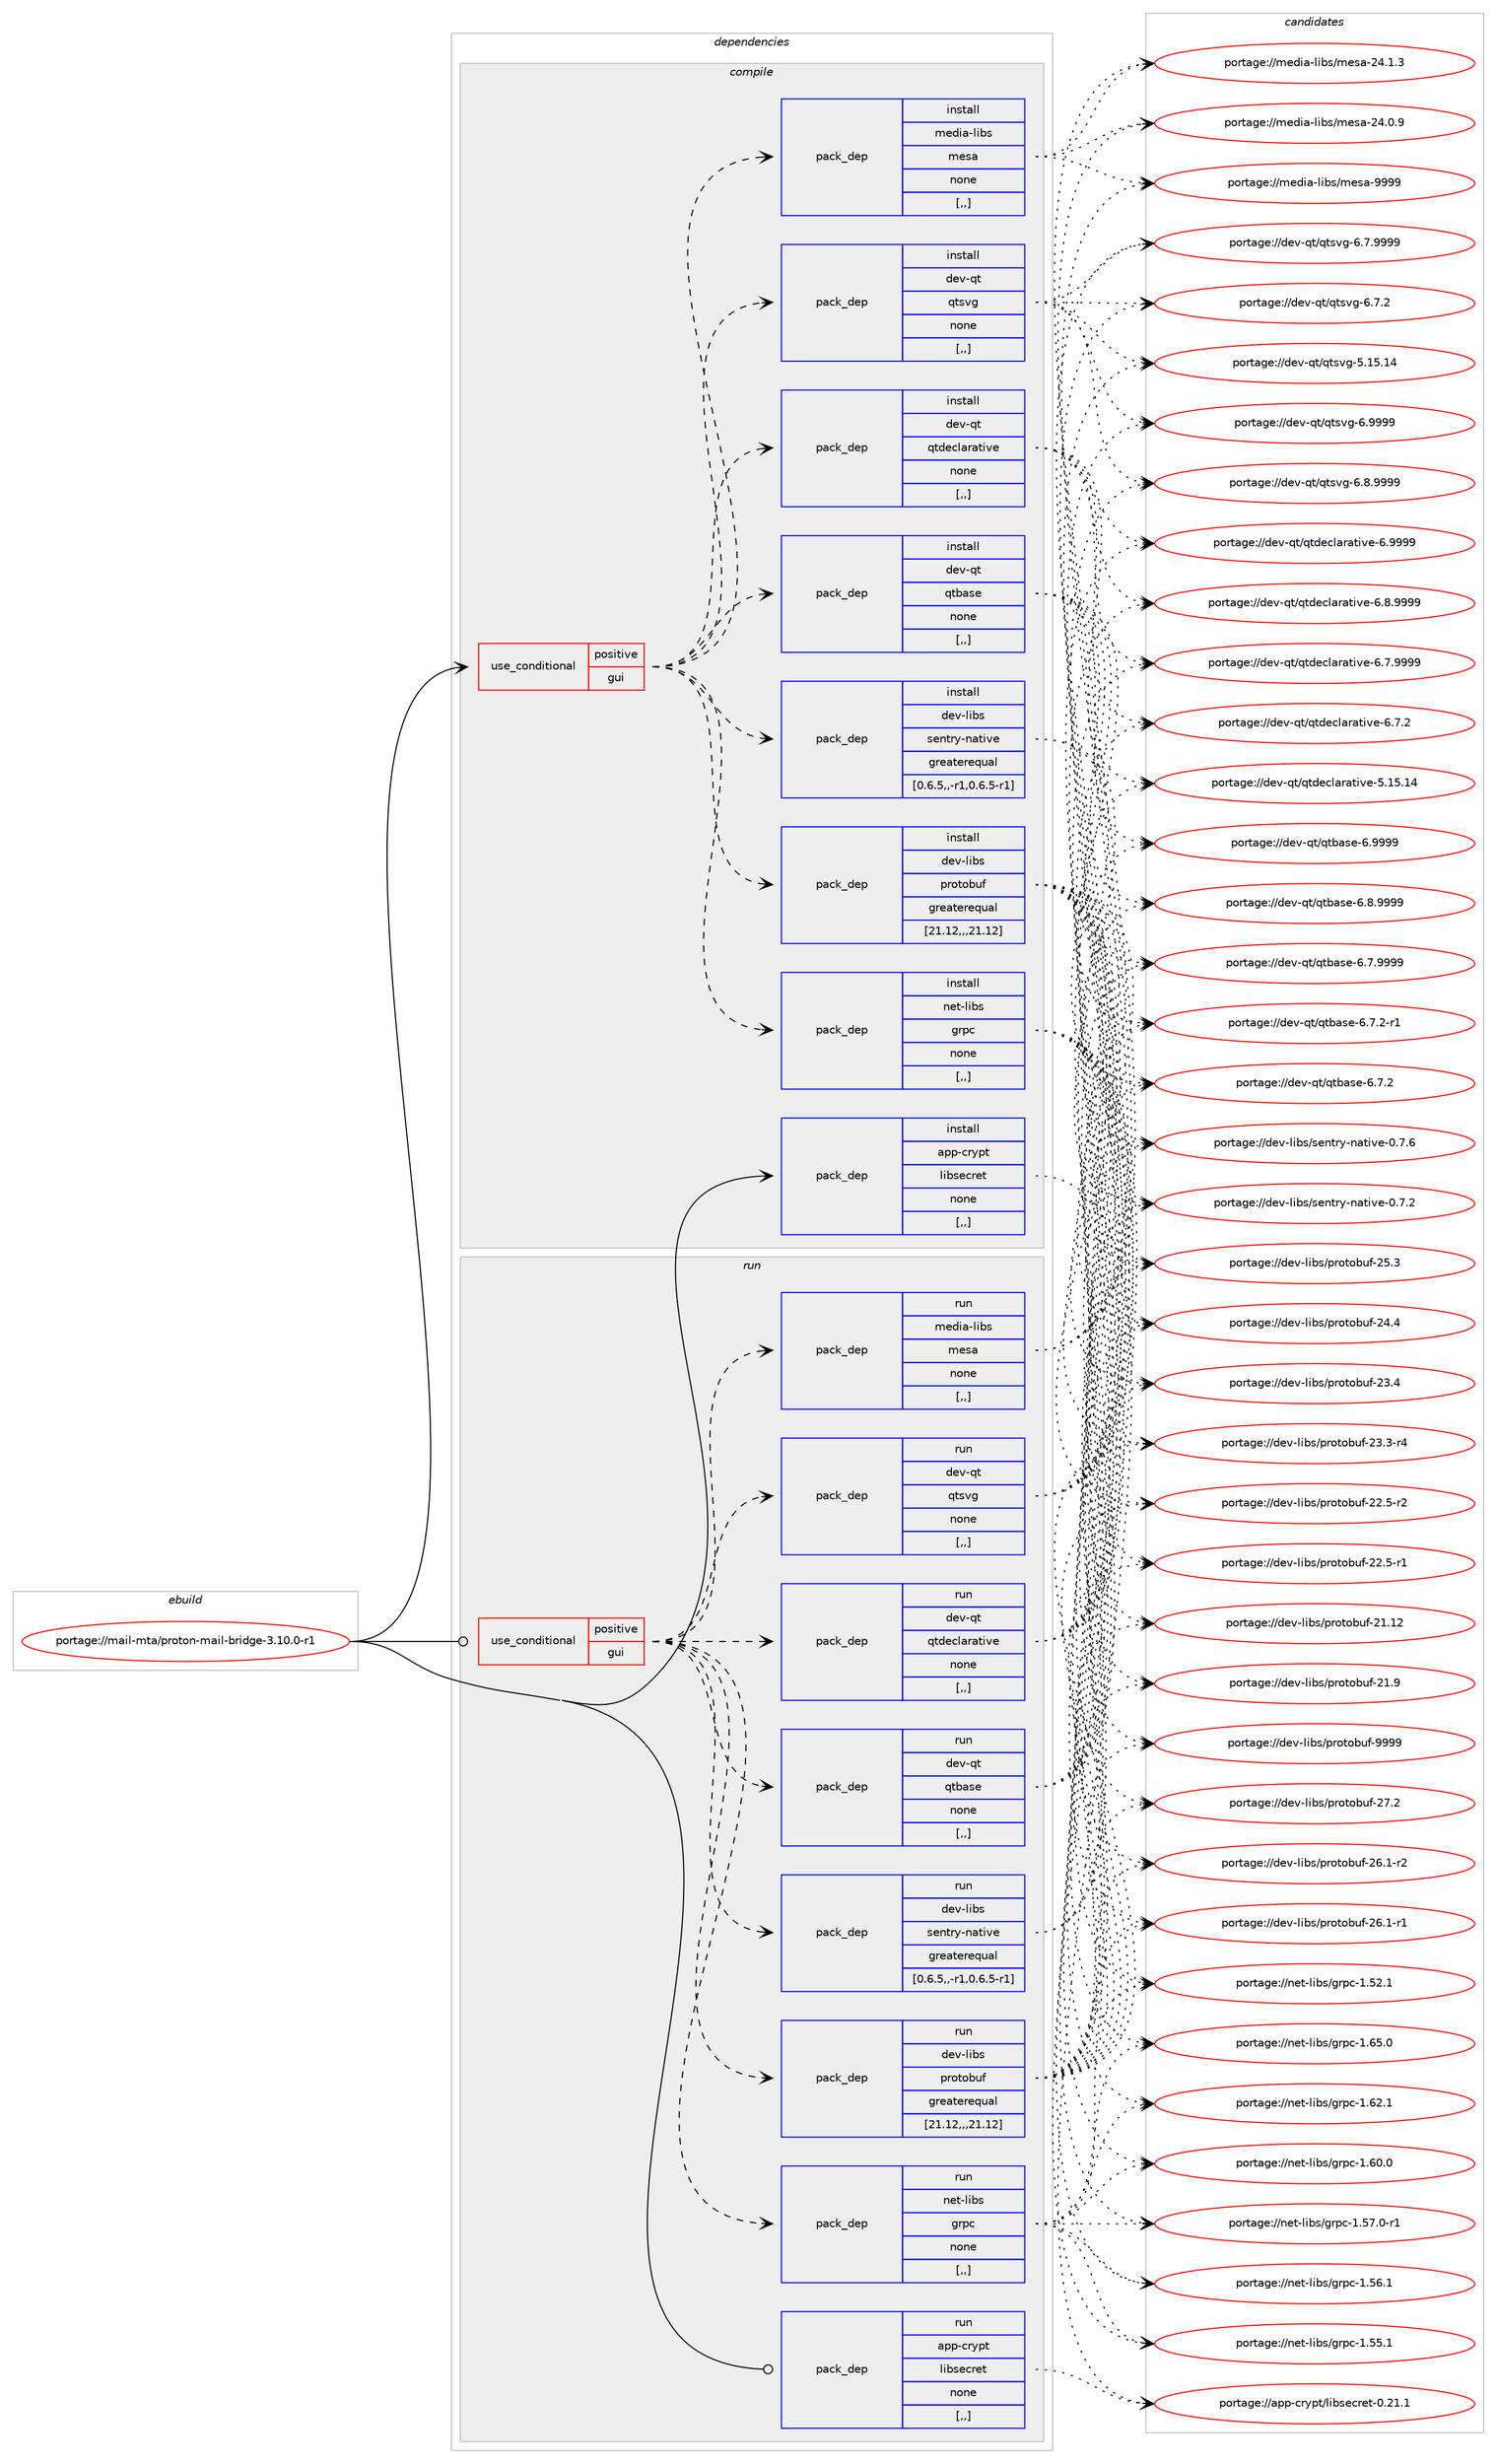 digraph prolog {

# *************
# Graph options
# *************

newrank=true;
concentrate=true;
compound=true;
graph [rankdir=LR,fontname=Helvetica,fontsize=10,ranksep=1.5];#, ranksep=2.5, nodesep=0.2];
edge  [arrowhead=vee];
node  [fontname=Helvetica,fontsize=10];

# **********
# The ebuild
# **********

subgraph cluster_leftcol {
color=gray;
label=<<i>ebuild</i>>;
id [label="portage://mail-mta/proton-mail-bridge-3.10.0-r1", color=red, width=4, href="../mail-mta/proton-mail-bridge-3.10.0-r1.svg"];
}

# ****************
# The dependencies
# ****************

subgraph cluster_midcol {
color=gray;
label=<<i>dependencies</i>>;
subgraph cluster_compile {
fillcolor="#eeeeee";
style=filled;
label=<<i>compile</i>>;
subgraph cond70689 {
dependency280983 [label=<<TABLE BORDER="0" CELLBORDER="1" CELLSPACING="0" CELLPADDING="4"><TR><TD ROWSPAN="3" CELLPADDING="10">use_conditional</TD></TR><TR><TD>positive</TD></TR><TR><TD>gui</TD></TR></TABLE>>, shape=none, color=red];
subgraph pack207961 {
dependency280984 [label=<<TABLE BORDER="0" CELLBORDER="1" CELLSPACING="0" CELLPADDING="4" WIDTH="220"><TR><TD ROWSPAN="6" CELLPADDING="30">pack_dep</TD></TR><TR><TD WIDTH="110">install</TD></TR><TR><TD>dev-libs</TD></TR><TR><TD>protobuf</TD></TR><TR><TD>greaterequal</TD></TR><TR><TD>[21.12,,,21.12]</TD></TR></TABLE>>, shape=none, color=blue];
}
dependency280983:e -> dependency280984:w [weight=20,style="dashed",arrowhead="vee"];
subgraph pack207962 {
dependency280985 [label=<<TABLE BORDER="0" CELLBORDER="1" CELLSPACING="0" CELLPADDING="4" WIDTH="220"><TR><TD ROWSPAN="6" CELLPADDING="30">pack_dep</TD></TR><TR><TD WIDTH="110">install</TD></TR><TR><TD>dev-libs</TD></TR><TR><TD>sentry-native</TD></TR><TR><TD>greaterequal</TD></TR><TR><TD>[0.6.5,,-r1,0.6.5-r1]</TD></TR></TABLE>>, shape=none, color=blue];
}
dependency280983:e -> dependency280985:w [weight=20,style="dashed",arrowhead="vee"];
subgraph pack207963 {
dependency280986 [label=<<TABLE BORDER="0" CELLBORDER="1" CELLSPACING="0" CELLPADDING="4" WIDTH="220"><TR><TD ROWSPAN="6" CELLPADDING="30">pack_dep</TD></TR><TR><TD WIDTH="110">install</TD></TR><TR><TD>dev-qt</TD></TR><TR><TD>qtbase</TD></TR><TR><TD>none</TD></TR><TR><TD>[,,]</TD></TR></TABLE>>, shape=none, color=blue];
}
dependency280983:e -> dependency280986:w [weight=20,style="dashed",arrowhead="vee"];
subgraph pack207964 {
dependency280987 [label=<<TABLE BORDER="0" CELLBORDER="1" CELLSPACING="0" CELLPADDING="4" WIDTH="220"><TR><TD ROWSPAN="6" CELLPADDING="30">pack_dep</TD></TR><TR><TD WIDTH="110">install</TD></TR><TR><TD>dev-qt</TD></TR><TR><TD>qtdeclarative</TD></TR><TR><TD>none</TD></TR><TR><TD>[,,]</TD></TR></TABLE>>, shape=none, color=blue];
}
dependency280983:e -> dependency280987:w [weight=20,style="dashed",arrowhead="vee"];
subgraph pack207965 {
dependency280988 [label=<<TABLE BORDER="0" CELLBORDER="1" CELLSPACING="0" CELLPADDING="4" WIDTH="220"><TR><TD ROWSPAN="6" CELLPADDING="30">pack_dep</TD></TR><TR><TD WIDTH="110">install</TD></TR><TR><TD>dev-qt</TD></TR><TR><TD>qtsvg</TD></TR><TR><TD>none</TD></TR><TR><TD>[,,]</TD></TR></TABLE>>, shape=none, color=blue];
}
dependency280983:e -> dependency280988:w [weight=20,style="dashed",arrowhead="vee"];
subgraph pack207966 {
dependency280989 [label=<<TABLE BORDER="0" CELLBORDER="1" CELLSPACING="0" CELLPADDING="4" WIDTH="220"><TR><TD ROWSPAN="6" CELLPADDING="30">pack_dep</TD></TR><TR><TD WIDTH="110">install</TD></TR><TR><TD>media-libs</TD></TR><TR><TD>mesa</TD></TR><TR><TD>none</TD></TR><TR><TD>[,,]</TD></TR></TABLE>>, shape=none, color=blue];
}
dependency280983:e -> dependency280989:w [weight=20,style="dashed",arrowhead="vee"];
subgraph pack207967 {
dependency280990 [label=<<TABLE BORDER="0" CELLBORDER="1" CELLSPACING="0" CELLPADDING="4" WIDTH="220"><TR><TD ROWSPAN="6" CELLPADDING="30">pack_dep</TD></TR><TR><TD WIDTH="110">install</TD></TR><TR><TD>net-libs</TD></TR><TR><TD>grpc</TD></TR><TR><TD>none</TD></TR><TR><TD>[,,]</TD></TR></TABLE>>, shape=none, color=blue];
}
dependency280983:e -> dependency280990:w [weight=20,style="dashed",arrowhead="vee"];
}
id:e -> dependency280983:w [weight=20,style="solid",arrowhead="vee"];
subgraph pack207968 {
dependency280991 [label=<<TABLE BORDER="0" CELLBORDER="1" CELLSPACING="0" CELLPADDING="4" WIDTH="220"><TR><TD ROWSPAN="6" CELLPADDING="30">pack_dep</TD></TR><TR><TD WIDTH="110">install</TD></TR><TR><TD>app-crypt</TD></TR><TR><TD>libsecret</TD></TR><TR><TD>none</TD></TR><TR><TD>[,,]</TD></TR></TABLE>>, shape=none, color=blue];
}
id:e -> dependency280991:w [weight=20,style="solid",arrowhead="vee"];
}
subgraph cluster_compileandrun {
fillcolor="#eeeeee";
style=filled;
label=<<i>compile and run</i>>;
}
subgraph cluster_run {
fillcolor="#eeeeee";
style=filled;
label=<<i>run</i>>;
subgraph cond70690 {
dependency280992 [label=<<TABLE BORDER="0" CELLBORDER="1" CELLSPACING="0" CELLPADDING="4"><TR><TD ROWSPAN="3" CELLPADDING="10">use_conditional</TD></TR><TR><TD>positive</TD></TR><TR><TD>gui</TD></TR></TABLE>>, shape=none, color=red];
subgraph pack207969 {
dependency280993 [label=<<TABLE BORDER="0" CELLBORDER="1" CELLSPACING="0" CELLPADDING="4" WIDTH="220"><TR><TD ROWSPAN="6" CELLPADDING="30">pack_dep</TD></TR><TR><TD WIDTH="110">run</TD></TR><TR><TD>dev-libs</TD></TR><TR><TD>protobuf</TD></TR><TR><TD>greaterequal</TD></TR><TR><TD>[21.12,,,21.12]</TD></TR></TABLE>>, shape=none, color=blue];
}
dependency280992:e -> dependency280993:w [weight=20,style="dashed",arrowhead="vee"];
subgraph pack207970 {
dependency280994 [label=<<TABLE BORDER="0" CELLBORDER="1" CELLSPACING="0" CELLPADDING="4" WIDTH="220"><TR><TD ROWSPAN="6" CELLPADDING="30">pack_dep</TD></TR><TR><TD WIDTH="110">run</TD></TR><TR><TD>dev-libs</TD></TR><TR><TD>sentry-native</TD></TR><TR><TD>greaterequal</TD></TR><TR><TD>[0.6.5,,-r1,0.6.5-r1]</TD></TR></TABLE>>, shape=none, color=blue];
}
dependency280992:e -> dependency280994:w [weight=20,style="dashed",arrowhead="vee"];
subgraph pack207971 {
dependency280995 [label=<<TABLE BORDER="0" CELLBORDER="1" CELLSPACING="0" CELLPADDING="4" WIDTH="220"><TR><TD ROWSPAN="6" CELLPADDING="30">pack_dep</TD></TR><TR><TD WIDTH="110">run</TD></TR><TR><TD>dev-qt</TD></TR><TR><TD>qtbase</TD></TR><TR><TD>none</TD></TR><TR><TD>[,,]</TD></TR></TABLE>>, shape=none, color=blue];
}
dependency280992:e -> dependency280995:w [weight=20,style="dashed",arrowhead="vee"];
subgraph pack207972 {
dependency280996 [label=<<TABLE BORDER="0" CELLBORDER="1" CELLSPACING="0" CELLPADDING="4" WIDTH="220"><TR><TD ROWSPAN="6" CELLPADDING="30">pack_dep</TD></TR><TR><TD WIDTH="110">run</TD></TR><TR><TD>dev-qt</TD></TR><TR><TD>qtdeclarative</TD></TR><TR><TD>none</TD></TR><TR><TD>[,,]</TD></TR></TABLE>>, shape=none, color=blue];
}
dependency280992:e -> dependency280996:w [weight=20,style="dashed",arrowhead="vee"];
subgraph pack207973 {
dependency280997 [label=<<TABLE BORDER="0" CELLBORDER="1" CELLSPACING="0" CELLPADDING="4" WIDTH="220"><TR><TD ROWSPAN="6" CELLPADDING="30">pack_dep</TD></TR><TR><TD WIDTH="110">run</TD></TR><TR><TD>dev-qt</TD></TR><TR><TD>qtsvg</TD></TR><TR><TD>none</TD></TR><TR><TD>[,,]</TD></TR></TABLE>>, shape=none, color=blue];
}
dependency280992:e -> dependency280997:w [weight=20,style="dashed",arrowhead="vee"];
subgraph pack207974 {
dependency280998 [label=<<TABLE BORDER="0" CELLBORDER="1" CELLSPACING="0" CELLPADDING="4" WIDTH="220"><TR><TD ROWSPAN="6" CELLPADDING="30">pack_dep</TD></TR><TR><TD WIDTH="110">run</TD></TR><TR><TD>media-libs</TD></TR><TR><TD>mesa</TD></TR><TR><TD>none</TD></TR><TR><TD>[,,]</TD></TR></TABLE>>, shape=none, color=blue];
}
dependency280992:e -> dependency280998:w [weight=20,style="dashed",arrowhead="vee"];
subgraph pack207975 {
dependency280999 [label=<<TABLE BORDER="0" CELLBORDER="1" CELLSPACING="0" CELLPADDING="4" WIDTH="220"><TR><TD ROWSPAN="6" CELLPADDING="30">pack_dep</TD></TR><TR><TD WIDTH="110">run</TD></TR><TR><TD>net-libs</TD></TR><TR><TD>grpc</TD></TR><TR><TD>none</TD></TR><TR><TD>[,,]</TD></TR></TABLE>>, shape=none, color=blue];
}
dependency280992:e -> dependency280999:w [weight=20,style="dashed",arrowhead="vee"];
}
id:e -> dependency280992:w [weight=20,style="solid",arrowhead="odot"];
subgraph pack207976 {
dependency281000 [label=<<TABLE BORDER="0" CELLBORDER="1" CELLSPACING="0" CELLPADDING="4" WIDTH="220"><TR><TD ROWSPAN="6" CELLPADDING="30">pack_dep</TD></TR><TR><TD WIDTH="110">run</TD></TR><TR><TD>app-crypt</TD></TR><TR><TD>libsecret</TD></TR><TR><TD>none</TD></TR><TR><TD>[,,]</TD></TR></TABLE>>, shape=none, color=blue];
}
id:e -> dependency281000:w [weight=20,style="solid",arrowhead="odot"];
}
}

# **************
# The candidates
# **************

subgraph cluster_choices {
rank=same;
color=gray;
label=<<i>candidates</i>>;

subgraph choice207961 {
color=black;
nodesep=1;
choice100101118451081059811547112114111116111981171024557575757 [label="portage://dev-libs/protobuf-9999", color=red, width=4,href="../dev-libs/protobuf-9999.svg"];
choice100101118451081059811547112114111116111981171024550554650 [label="portage://dev-libs/protobuf-27.2", color=red, width=4,href="../dev-libs/protobuf-27.2.svg"];
choice1001011184510810598115471121141111161119811710245505446494511450 [label="portage://dev-libs/protobuf-26.1-r2", color=red, width=4,href="../dev-libs/protobuf-26.1-r2.svg"];
choice1001011184510810598115471121141111161119811710245505446494511449 [label="portage://dev-libs/protobuf-26.1-r1", color=red, width=4,href="../dev-libs/protobuf-26.1-r1.svg"];
choice100101118451081059811547112114111116111981171024550534651 [label="portage://dev-libs/protobuf-25.3", color=red, width=4,href="../dev-libs/protobuf-25.3.svg"];
choice100101118451081059811547112114111116111981171024550524652 [label="portage://dev-libs/protobuf-24.4", color=red, width=4,href="../dev-libs/protobuf-24.4.svg"];
choice100101118451081059811547112114111116111981171024550514652 [label="portage://dev-libs/protobuf-23.4", color=red, width=4,href="../dev-libs/protobuf-23.4.svg"];
choice1001011184510810598115471121141111161119811710245505146514511452 [label="portage://dev-libs/protobuf-23.3-r4", color=red, width=4,href="../dev-libs/protobuf-23.3-r4.svg"];
choice1001011184510810598115471121141111161119811710245505046534511450 [label="portage://dev-libs/protobuf-22.5-r2", color=red, width=4,href="../dev-libs/protobuf-22.5-r2.svg"];
choice1001011184510810598115471121141111161119811710245505046534511449 [label="portage://dev-libs/protobuf-22.5-r1", color=red, width=4,href="../dev-libs/protobuf-22.5-r1.svg"];
choice10010111845108105981154711211411111611198117102455049464950 [label="portage://dev-libs/protobuf-21.12", color=red, width=4,href="../dev-libs/protobuf-21.12.svg"];
choice100101118451081059811547112114111116111981171024550494657 [label="portage://dev-libs/protobuf-21.9", color=red, width=4,href="../dev-libs/protobuf-21.9.svg"];
dependency280984:e -> choice100101118451081059811547112114111116111981171024557575757:w [style=dotted,weight="100"];
dependency280984:e -> choice100101118451081059811547112114111116111981171024550554650:w [style=dotted,weight="100"];
dependency280984:e -> choice1001011184510810598115471121141111161119811710245505446494511450:w [style=dotted,weight="100"];
dependency280984:e -> choice1001011184510810598115471121141111161119811710245505446494511449:w [style=dotted,weight="100"];
dependency280984:e -> choice100101118451081059811547112114111116111981171024550534651:w [style=dotted,weight="100"];
dependency280984:e -> choice100101118451081059811547112114111116111981171024550524652:w [style=dotted,weight="100"];
dependency280984:e -> choice100101118451081059811547112114111116111981171024550514652:w [style=dotted,weight="100"];
dependency280984:e -> choice1001011184510810598115471121141111161119811710245505146514511452:w [style=dotted,weight="100"];
dependency280984:e -> choice1001011184510810598115471121141111161119811710245505046534511450:w [style=dotted,weight="100"];
dependency280984:e -> choice1001011184510810598115471121141111161119811710245505046534511449:w [style=dotted,weight="100"];
dependency280984:e -> choice10010111845108105981154711211411111611198117102455049464950:w [style=dotted,weight="100"];
dependency280984:e -> choice100101118451081059811547112114111116111981171024550494657:w [style=dotted,weight="100"];
}
subgraph choice207962 {
color=black;
nodesep=1;
choice1001011184510810598115471151011101161141214511097116105118101454846554654 [label="portage://dev-libs/sentry-native-0.7.6", color=red, width=4,href="../dev-libs/sentry-native-0.7.6.svg"];
choice1001011184510810598115471151011101161141214511097116105118101454846554650 [label="portage://dev-libs/sentry-native-0.7.2", color=red, width=4,href="../dev-libs/sentry-native-0.7.2.svg"];
dependency280985:e -> choice1001011184510810598115471151011101161141214511097116105118101454846554654:w [style=dotted,weight="100"];
dependency280985:e -> choice1001011184510810598115471151011101161141214511097116105118101454846554650:w [style=dotted,weight="100"];
}
subgraph choice207963 {
color=black;
nodesep=1;
choice1001011184511311647113116989711510145544657575757 [label="portage://dev-qt/qtbase-6.9999", color=red, width=4,href="../dev-qt/qtbase-6.9999.svg"];
choice10010111845113116471131169897115101455446564657575757 [label="portage://dev-qt/qtbase-6.8.9999", color=red, width=4,href="../dev-qt/qtbase-6.8.9999.svg"];
choice10010111845113116471131169897115101455446554657575757 [label="portage://dev-qt/qtbase-6.7.9999", color=red, width=4,href="../dev-qt/qtbase-6.7.9999.svg"];
choice100101118451131164711311698971151014554465546504511449 [label="portage://dev-qt/qtbase-6.7.2-r1", color=red, width=4,href="../dev-qt/qtbase-6.7.2-r1.svg"];
choice10010111845113116471131169897115101455446554650 [label="portage://dev-qt/qtbase-6.7.2", color=red, width=4,href="../dev-qt/qtbase-6.7.2.svg"];
dependency280986:e -> choice1001011184511311647113116989711510145544657575757:w [style=dotted,weight="100"];
dependency280986:e -> choice10010111845113116471131169897115101455446564657575757:w [style=dotted,weight="100"];
dependency280986:e -> choice10010111845113116471131169897115101455446554657575757:w [style=dotted,weight="100"];
dependency280986:e -> choice100101118451131164711311698971151014554465546504511449:w [style=dotted,weight="100"];
dependency280986:e -> choice10010111845113116471131169897115101455446554650:w [style=dotted,weight="100"];
}
subgraph choice207964 {
color=black;
nodesep=1;
choice100101118451131164711311610010199108971149711610511810145544657575757 [label="portage://dev-qt/qtdeclarative-6.9999", color=red, width=4,href="../dev-qt/qtdeclarative-6.9999.svg"];
choice1001011184511311647113116100101991089711497116105118101455446564657575757 [label="portage://dev-qt/qtdeclarative-6.8.9999", color=red, width=4,href="../dev-qt/qtdeclarative-6.8.9999.svg"];
choice1001011184511311647113116100101991089711497116105118101455446554657575757 [label="portage://dev-qt/qtdeclarative-6.7.9999", color=red, width=4,href="../dev-qt/qtdeclarative-6.7.9999.svg"];
choice1001011184511311647113116100101991089711497116105118101455446554650 [label="portage://dev-qt/qtdeclarative-6.7.2", color=red, width=4,href="../dev-qt/qtdeclarative-6.7.2.svg"];
choice10010111845113116471131161001019910897114971161051181014553464953464952 [label="portage://dev-qt/qtdeclarative-5.15.14", color=red, width=4,href="../dev-qt/qtdeclarative-5.15.14.svg"];
dependency280987:e -> choice100101118451131164711311610010199108971149711610511810145544657575757:w [style=dotted,weight="100"];
dependency280987:e -> choice1001011184511311647113116100101991089711497116105118101455446564657575757:w [style=dotted,weight="100"];
dependency280987:e -> choice1001011184511311647113116100101991089711497116105118101455446554657575757:w [style=dotted,weight="100"];
dependency280987:e -> choice1001011184511311647113116100101991089711497116105118101455446554650:w [style=dotted,weight="100"];
dependency280987:e -> choice10010111845113116471131161001019910897114971161051181014553464953464952:w [style=dotted,weight="100"];
}
subgraph choice207965 {
color=black;
nodesep=1;
choice100101118451131164711311611511810345544657575757 [label="portage://dev-qt/qtsvg-6.9999", color=red, width=4,href="../dev-qt/qtsvg-6.9999.svg"];
choice1001011184511311647113116115118103455446564657575757 [label="portage://dev-qt/qtsvg-6.8.9999", color=red, width=4,href="../dev-qt/qtsvg-6.8.9999.svg"];
choice1001011184511311647113116115118103455446554657575757 [label="portage://dev-qt/qtsvg-6.7.9999", color=red, width=4,href="../dev-qt/qtsvg-6.7.9999.svg"];
choice1001011184511311647113116115118103455446554650 [label="portage://dev-qt/qtsvg-6.7.2", color=red, width=4,href="../dev-qt/qtsvg-6.7.2.svg"];
choice10010111845113116471131161151181034553464953464952 [label="portage://dev-qt/qtsvg-5.15.14", color=red, width=4,href="../dev-qt/qtsvg-5.15.14.svg"];
dependency280988:e -> choice100101118451131164711311611511810345544657575757:w [style=dotted,weight="100"];
dependency280988:e -> choice1001011184511311647113116115118103455446564657575757:w [style=dotted,weight="100"];
dependency280988:e -> choice1001011184511311647113116115118103455446554657575757:w [style=dotted,weight="100"];
dependency280988:e -> choice1001011184511311647113116115118103455446554650:w [style=dotted,weight="100"];
dependency280988:e -> choice10010111845113116471131161151181034553464953464952:w [style=dotted,weight="100"];
}
subgraph choice207966 {
color=black;
nodesep=1;
choice10910110010597451081059811547109101115974557575757 [label="portage://media-libs/mesa-9999", color=red, width=4,href="../media-libs/mesa-9999.svg"];
choice109101100105974510810598115471091011159745505246494651 [label="portage://media-libs/mesa-24.1.3", color=red, width=4,href="../media-libs/mesa-24.1.3.svg"];
choice109101100105974510810598115471091011159745505246484657 [label="portage://media-libs/mesa-24.0.9", color=red, width=4,href="../media-libs/mesa-24.0.9.svg"];
dependency280989:e -> choice10910110010597451081059811547109101115974557575757:w [style=dotted,weight="100"];
dependency280989:e -> choice109101100105974510810598115471091011159745505246494651:w [style=dotted,weight="100"];
dependency280989:e -> choice109101100105974510810598115471091011159745505246484657:w [style=dotted,weight="100"];
}
subgraph choice207967 {
color=black;
nodesep=1;
choice1101011164510810598115471031141129945494654534648 [label="portage://net-libs/grpc-1.65.0", color=red, width=4,href="../net-libs/grpc-1.65.0.svg"];
choice1101011164510810598115471031141129945494654504649 [label="portage://net-libs/grpc-1.62.1", color=red, width=4,href="../net-libs/grpc-1.62.1.svg"];
choice1101011164510810598115471031141129945494654484648 [label="portage://net-libs/grpc-1.60.0", color=red, width=4,href="../net-libs/grpc-1.60.0.svg"];
choice11010111645108105981154710311411299454946535546484511449 [label="portage://net-libs/grpc-1.57.0-r1", color=red, width=4,href="../net-libs/grpc-1.57.0-r1.svg"];
choice1101011164510810598115471031141129945494653544649 [label="portage://net-libs/grpc-1.56.1", color=red, width=4,href="../net-libs/grpc-1.56.1.svg"];
choice1101011164510810598115471031141129945494653534649 [label="portage://net-libs/grpc-1.55.1", color=red, width=4,href="../net-libs/grpc-1.55.1.svg"];
choice1101011164510810598115471031141129945494653504649 [label="portage://net-libs/grpc-1.52.1", color=red, width=4,href="../net-libs/grpc-1.52.1.svg"];
dependency280990:e -> choice1101011164510810598115471031141129945494654534648:w [style=dotted,weight="100"];
dependency280990:e -> choice1101011164510810598115471031141129945494654504649:w [style=dotted,weight="100"];
dependency280990:e -> choice1101011164510810598115471031141129945494654484648:w [style=dotted,weight="100"];
dependency280990:e -> choice11010111645108105981154710311411299454946535546484511449:w [style=dotted,weight="100"];
dependency280990:e -> choice1101011164510810598115471031141129945494653544649:w [style=dotted,weight="100"];
dependency280990:e -> choice1101011164510810598115471031141129945494653534649:w [style=dotted,weight="100"];
dependency280990:e -> choice1101011164510810598115471031141129945494653504649:w [style=dotted,weight="100"];
}
subgraph choice207968 {
color=black;
nodesep=1;
choice97112112459911412111211647108105981151019911410111645484650494649 [label="portage://app-crypt/libsecret-0.21.1", color=red, width=4,href="../app-crypt/libsecret-0.21.1.svg"];
dependency280991:e -> choice97112112459911412111211647108105981151019911410111645484650494649:w [style=dotted,weight="100"];
}
subgraph choice207969 {
color=black;
nodesep=1;
choice100101118451081059811547112114111116111981171024557575757 [label="portage://dev-libs/protobuf-9999", color=red, width=4,href="../dev-libs/protobuf-9999.svg"];
choice100101118451081059811547112114111116111981171024550554650 [label="portage://dev-libs/protobuf-27.2", color=red, width=4,href="../dev-libs/protobuf-27.2.svg"];
choice1001011184510810598115471121141111161119811710245505446494511450 [label="portage://dev-libs/protobuf-26.1-r2", color=red, width=4,href="../dev-libs/protobuf-26.1-r2.svg"];
choice1001011184510810598115471121141111161119811710245505446494511449 [label="portage://dev-libs/protobuf-26.1-r1", color=red, width=4,href="../dev-libs/protobuf-26.1-r1.svg"];
choice100101118451081059811547112114111116111981171024550534651 [label="portage://dev-libs/protobuf-25.3", color=red, width=4,href="../dev-libs/protobuf-25.3.svg"];
choice100101118451081059811547112114111116111981171024550524652 [label="portage://dev-libs/protobuf-24.4", color=red, width=4,href="../dev-libs/protobuf-24.4.svg"];
choice100101118451081059811547112114111116111981171024550514652 [label="portage://dev-libs/protobuf-23.4", color=red, width=4,href="../dev-libs/protobuf-23.4.svg"];
choice1001011184510810598115471121141111161119811710245505146514511452 [label="portage://dev-libs/protobuf-23.3-r4", color=red, width=4,href="../dev-libs/protobuf-23.3-r4.svg"];
choice1001011184510810598115471121141111161119811710245505046534511450 [label="portage://dev-libs/protobuf-22.5-r2", color=red, width=4,href="../dev-libs/protobuf-22.5-r2.svg"];
choice1001011184510810598115471121141111161119811710245505046534511449 [label="portage://dev-libs/protobuf-22.5-r1", color=red, width=4,href="../dev-libs/protobuf-22.5-r1.svg"];
choice10010111845108105981154711211411111611198117102455049464950 [label="portage://dev-libs/protobuf-21.12", color=red, width=4,href="../dev-libs/protobuf-21.12.svg"];
choice100101118451081059811547112114111116111981171024550494657 [label="portage://dev-libs/protobuf-21.9", color=red, width=4,href="../dev-libs/protobuf-21.9.svg"];
dependency280993:e -> choice100101118451081059811547112114111116111981171024557575757:w [style=dotted,weight="100"];
dependency280993:e -> choice100101118451081059811547112114111116111981171024550554650:w [style=dotted,weight="100"];
dependency280993:e -> choice1001011184510810598115471121141111161119811710245505446494511450:w [style=dotted,weight="100"];
dependency280993:e -> choice1001011184510810598115471121141111161119811710245505446494511449:w [style=dotted,weight="100"];
dependency280993:e -> choice100101118451081059811547112114111116111981171024550534651:w [style=dotted,weight="100"];
dependency280993:e -> choice100101118451081059811547112114111116111981171024550524652:w [style=dotted,weight="100"];
dependency280993:e -> choice100101118451081059811547112114111116111981171024550514652:w [style=dotted,weight="100"];
dependency280993:e -> choice1001011184510810598115471121141111161119811710245505146514511452:w [style=dotted,weight="100"];
dependency280993:e -> choice1001011184510810598115471121141111161119811710245505046534511450:w [style=dotted,weight="100"];
dependency280993:e -> choice1001011184510810598115471121141111161119811710245505046534511449:w [style=dotted,weight="100"];
dependency280993:e -> choice10010111845108105981154711211411111611198117102455049464950:w [style=dotted,weight="100"];
dependency280993:e -> choice100101118451081059811547112114111116111981171024550494657:w [style=dotted,weight="100"];
}
subgraph choice207970 {
color=black;
nodesep=1;
choice1001011184510810598115471151011101161141214511097116105118101454846554654 [label="portage://dev-libs/sentry-native-0.7.6", color=red, width=4,href="../dev-libs/sentry-native-0.7.6.svg"];
choice1001011184510810598115471151011101161141214511097116105118101454846554650 [label="portage://dev-libs/sentry-native-0.7.2", color=red, width=4,href="../dev-libs/sentry-native-0.7.2.svg"];
dependency280994:e -> choice1001011184510810598115471151011101161141214511097116105118101454846554654:w [style=dotted,weight="100"];
dependency280994:e -> choice1001011184510810598115471151011101161141214511097116105118101454846554650:w [style=dotted,weight="100"];
}
subgraph choice207971 {
color=black;
nodesep=1;
choice1001011184511311647113116989711510145544657575757 [label="portage://dev-qt/qtbase-6.9999", color=red, width=4,href="../dev-qt/qtbase-6.9999.svg"];
choice10010111845113116471131169897115101455446564657575757 [label="portage://dev-qt/qtbase-6.8.9999", color=red, width=4,href="../dev-qt/qtbase-6.8.9999.svg"];
choice10010111845113116471131169897115101455446554657575757 [label="portage://dev-qt/qtbase-6.7.9999", color=red, width=4,href="../dev-qt/qtbase-6.7.9999.svg"];
choice100101118451131164711311698971151014554465546504511449 [label="portage://dev-qt/qtbase-6.7.2-r1", color=red, width=4,href="../dev-qt/qtbase-6.7.2-r1.svg"];
choice10010111845113116471131169897115101455446554650 [label="portage://dev-qt/qtbase-6.7.2", color=red, width=4,href="../dev-qt/qtbase-6.7.2.svg"];
dependency280995:e -> choice1001011184511311647113116989711510145544657575757:w [style=dotted,weight="100"];
dependency280995:e -> choice10010111845113116471131169897115101455446564657575757:w [style=dotted,weight="100"];
dependency280995:e -> choice10010111845113116471131169897115101455446554657575757:w [style=dotted,weight="100"];
dependency280995:e -> choice100101118451131164711311698971151014554465546504511449:w [style=dotted,weight="100"];
dependency280995:e -> choice10010111845113116471131169897115101455446554650:w [style=dotted,weight="100"];
}
subgraph choice207972 {
color=black;
nodesep=1;
choice100101118451131164711311610010199108971149711610511810145544657575757 [label="portage://dev-qt/qtdeclarative-6.9999", color=red, width=4,href="../dev-qt/qtdeclarative-6.9999.svg"];
choice1001011184511311647113116100101991089711497116105118101455446564657575757 [label="portage://dev-qt/qtdeclarative-6.8.9999", color=red, width=4,href="../dev-qt/qtdeclarative-6.8.9999.svg"];
choice1001011184511311647113116100101991089711497116105118101455446554657575757 [label="portage://dev-qt/qtdeclarative-6.7.9999", color=red, width=4,href="../dev-qt/qtdeclarative-6.7.9999.svg"];
choice1001011184511311647113116100101991089711497116105118101455446554650 [label="portage://dev-qt/qtdeclarative-6.7.2", color=red, width=4,href="../dev-qt/qtdeclarative-6.7.2.svg"];
choice10010111845113116471131161001019910897114971161051181014553464953464952 [label="portage://dev-qt/qtdeclarative-5.15.14", color=red, width=4,href="../dev-qt/qtdeclarative-5.15.14.svg"];
dependency280996:e -> choice100101118451131164711311610010199108971149711610511810145544657575757:w [style=dotted,weight="100"];
dependency280996:e -> choice1001011184511311647113116100101991089711497116105118101455446564657575757:w [style=dotted,weight="100"];
dependency280996:e -> choice1001011184511311647113116100101991089711497116105118101455446554657575757:w [style=dotted,weight="100"];
dependency280996:e -> choice1001011184511311647113116100101991089711497116105118101455446554650:w [style=dotted,weight="100"];
dependency280996:e -> choice10010111845113116471131161001019910897114971161051181014553464953464952:w [style=dotted,weight="100"];
}
subgraph choice207973 {
color=black;
nodesep=1;
choice100101118451131164711311611511810345544657575757 [label="portage://dev-qt/qtsvg-6.9999", color=red, width=4,href="../dev-qt/qtsvg-6.9999.svg"];
choice1001011184511311647113116115118103455446564657575757 [label="portage://dev-qt/qtsvg-6.8.9999", color=red, width=4,href="../dev-qt/qtsvg-6.8.9999.svg"];
choice1001011184511311647113116115118103455446554657575757 [label="portage://dev-qt/qtsvg-6.7.9999", color=red, width=4,href="../dev-qt/qtsvg-6.7.9999.svg"];
choice1001011184511311647113116115118103455446554650 [label="portage://dev-qt/qtsvg-6.7.2", color=red, width=4,href="../dev-qt/qtsvg-6.7.2.svg"];
choice10010111845113116471131161151181034553464953464952 [label="portage://dev-qt/qtsvg-5.15.14", color=red, width=4,href="../dev-qt/qtsvg-5.15.14.svg"];
dependency280997:e -> choice100101118451131164711311611511810345544657575757:w [style=dotted,weight="100"];
dependency280997:e -> choice1001011184511311647113116115118103455446564657575757:w [style=dotted,weight="100"];
dependency280997:e -> choice1001011184511311647113116115118103455446554657575757:w [style=dotted,weight="100"];
dependency280997:e -> choice1001011184511311647113116115118103455446554650:w [style=dotted,weight="100"];
dependency280997:e -> choice10010111845113116471131161151181034553464953464952:w [style=dotted,weight="100"];
}
subgraph choice207974 {
color=black;
nodesep=1;
choice10910110010597451081059811547109101115974557575757 [label="portage://media-libs/mesa-9999", color=red, width=4,href="../media-libs/mesa-9999.svg"];
choice109101100105974510810598115471091011159745505246494651 [label="portage://media-libs/mesa-24.1.3", color=red, width=4,href="../media-libs/mesa-24.1.3.svg"];
choice109101100105974510810598115471091011159745505246484657 [label="portage://media-libs/mesa-24.0.9", color=red, width=4,href="../media-libs/mesa-24.0.9.svg"];
dependency280998:e -> choice10910110010597451081059811547109101115974557575757:w [style=dotted,weight="100"];
dependency280998:e -> choice109101100105974510810598115471091011159745505246494651:w [style=dotted,weight="100"];
dependency280998:e -> choice109101100105974510810598115471091011159745505246484657:w [style=dotted,weight="100"];
}
subgraph choice207975 {
color=black;
nodesep=1;
choice1101011164510810598115471031141129945494654534648 [label="portage://net-libs/grpc-1.65.0", color=red, width=4,href="../net-libs/grpc-1.65.0.svg"];
choice1101011164510810598115471031141129945494654504649 [label="portage://net-libs/grpc-1.62.1", color=red, width=4,href="../net-libs/grpc-1.62.1.svg"];
choice1101011164510810598115471031141129945494654484648 [label="portage://net-libs/grpc-1.60.0", color=red, width=4,href="../net-libs/grpc-1.60.0.svg"];
choice11010111645108105981154710311411299454946535546484511449 [label="portage://net-libs/grpc-1.57.0-r1", color=red, width=4,href="../net-libs/grpc-1.57.0-r1.svg"];
choice1101011164510810598115471031141129945494653544649 [label="portage://net-libs/grpc-1.56.1", color=red, width=4,href="../net-libs/grpc-1.56.1.svg"];
choice1101011164510810598115471031141129945494653534649 [label="portage://net-libs/grpc-1.55.1", color=red, width=4,href="../net-libs/grpc-1.55.1.svg"];
choice1101011164510810598115471031141129945494653504649 [label="portage://net-libs/grpc-1.52.1", color=red, width=4,href="../net-libs/grpc-1.52.1.svg"];
dependency280999:e -> choice1101011164510810598115471031141129945494654534648:w [style=dotted,weight="100"];
dependency280999:e -> choice1101011164510810598115471031141129945494654504649:w [style=dotted,weight="100"];
dependency280999:e -> choice1101011164510810598115471031141129945494654484648:w [style=dotted,weight="100"];
dependency280999:e -> choice11010111645108105981154710311411299454946535546484511449:w [style=dotted,weight="100"];
dependency280999:e -> choice1101011164510810598115471031141129945494653544649:w [style=dotted,weight="100"];
dependency280999:e -> choice1101011164510810598115471031141129945494653534649:w [style=dotted,weight="100"];
dependency280999:e -> choice1101011164510810598115471031141129945494653504649:w [style=dotted,weight="100"];
}
subgraph choice207976 {
color=black;
nodesep=1;
choice97112112459911412111211647108105981151019911410111645484650494649 [label="portage://app-crypt/libsecret-0.21.1", color=red, width=4,href="../app-crypt/libsecret-0.21.1.svg"];
dependency281000:e -> choice97112112459911412111211647108105981151019911410111645484650494649:w [style=dotted,weight="100"];
}
}

}
